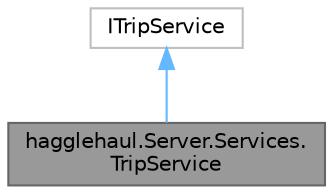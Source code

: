 digraph "hagglehaul.Server.Services.TripService"
{
 // LATEX_PDF_SIZE
  bgcolor="transparent";
  edge [fontname=Helvetica,fontsize=10,labelfontname=Helvetica,labelfontsize=10];
  node [fontname=Helvetica,fontsize=10,shape=box,height=0.2,width=0.4];
  Node1 [id="Node000001",label="hagglehaul.Server.Services.\lTripService",height=0.2,width=0.4,color="gray40", fillcolor="grey60", style="filled", fontcolor="black",tooltip=" "];
  Node2 -> Node1 [id="edge1_Node000001_Node000002",dir="back",color="steelblue1",style="solid",tooltip=" "];
  Node2 [id="Node000002",label="ITripService",height=0.2,width=0.4,color="grey75", fillcolor="white", style="filled",URL="$interfacehagglehaul_1_1_server_1_1_services_1_1_i_trip_service.html",tooltip=" "];
}
